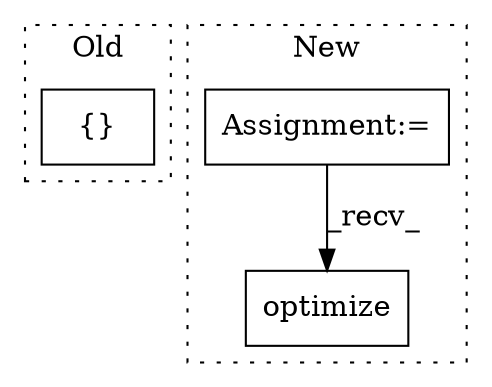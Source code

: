 digraph G {
subgraph cluster0 {
1 [label="{}" a="4" s="1533,1546" l="1,1" shape="box"];
label = "Old";
style="dotted";
}
subgraph cluster1 {
2 [label="optimize" a="32" s="1989,2046" l="9,1" shape="box"];
3 [label="Assignment:=" a="7" s="1945" l="1" shape="box"];
label = "New";
style="dotted";
}
3 -> 2 [label="_recv_"];
}